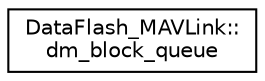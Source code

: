 digraph "Graphical Class Hierarchy"
{
 // INTERACTIVE_SVG=YES
  edge [fontname="Helvetica",fontsize="10",labelfontname="Helvetica",labelfontsize="10"];
  node [fontname="Helvetica",fontsize="10",shape=record];
  rankdir="LR";
  Node1 [label="DataFlash_MAVLink::\ldm_block_queue",height=0.2,width=0.4,color="black", fillcolor="white", style="filled",URL="$structDataFlash__MAVLink_1_1dm__block__queue.html"];
}
